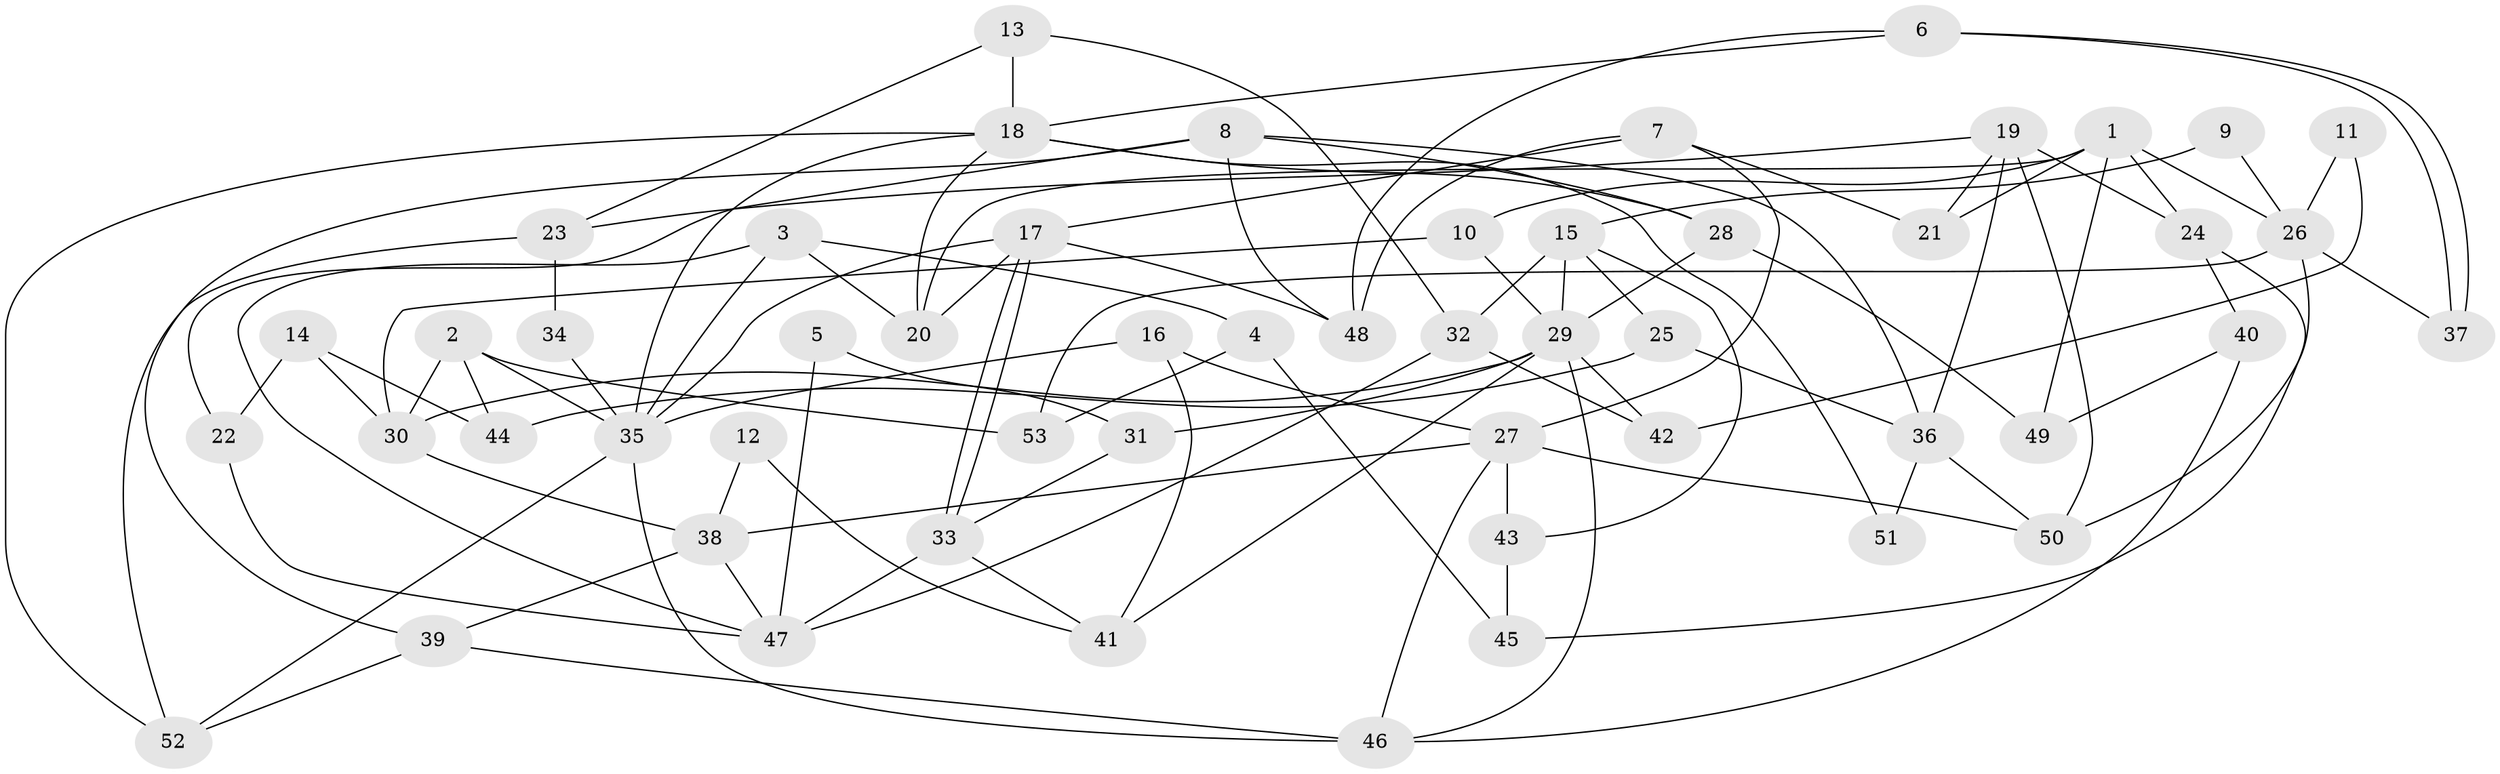// Generated by graph-tools (version 1.1) at 2025/50/03/09/25 03:50:03]
// undirected, 53 vertices, 106 edges
graph export_dot {
graph [start="1"]
  node [color=gray90,style=filled];
  1;
  2;
  3;
  4;
  5;
  6;
  7;
  8;
  9;
  10;
  11;
  12;
  13;
  14;
  15;
  16;
  17;
  18;
  19;
  20;
  21;
  22;
  23;
  24;
  25;
  26;
  27;
  28;
  29;
  30;
  31;
  32;
  33;
  34;
  35;
  36;
  37;
  38;
  39;
  40;
  41;
  42;
  43;
  44;
  45;
  46;
  47;
  48;
  49;
  50;
  51;
  52;
  53;
  1 -- 20;
  1 -- 21;
  1 -- 10;
  1 -- 24;
  1 -- 26;
  1 -- 49;
  2 -- 35;
  2 -- 30;
  2 -- 44;
  2 -- 53;
  3 -- 20;
  3 -- 35;
  3 -- 4;
  3 -- 47;
  4 -- 45;
  4 -- 53;
  5 -- 47;
  5 -- 31;
  6 -- 18;
  6 -- 37;
  6 -- 37;
  6 -- 48;
  7 -- 17;
  7 -- 48;
  7 -- 21;
  7 -- 27;
  8 -- 22;
  8 -- 48;
  8 -- 28;
  8 -- 36;
  8 -- 39;
  9 -- 15;
  9 -- 26;
  10 -- 30;
  10 -- 29;
  11 -- 26;
  11 -- 42;
  12 -- 41;
  12 -- 38;
  13 -- 18;
  13 -- 23;
  13 -- 32;
  14 -- 44;
  14 -- 30;
  14 -- 22;
  15 -- 29;
  15 -- 32;
  15 -- 25;
  15 -- 43;
  16 -- 27;
  16 -- 41;
  16 -- 35;
  17 -- 33;
  17 -- 33;
  17 -- 35;
  17 -- 20;
  17 -- 48;
  18 -- 35;
  18 -- 52;
  18 -- 20;
  18 -- 28;
  18 -- 51;
  19 -- 50;
  19 -- 24;
  19 -- 21;
  19 -- 23;
  19 -- 36;
  22 -- 47;
  23 -- 52;
  23 -- 34;
  24 -- 40;
  24 -- 45;
  25 -- 36;
  25 -- 44;
  26 -- 53;
  26 -- 37;
  26 -- 50;
  27 -- 50;
  27 -- 38;
  27 -- 43;
  27 -- 46;
  28 -- 29;
  28 -- 49;
  29 -- 30;
  29 -- 31;
  29 -- 41;
  29 -- 42;
  29 -- 46;
  30 -- 38;
  31 -- 33;
  32 -- 47;
  32 -- 42;
  33 -- 47;
  33 -- 41;
  34 -- 35;
  35 -- 46;
  35 -- 52;
  36 -- 50;
  36 -- 51;
  38 -- 39;
  38 -- 47;
  39 -- 46;
  39 -- 52;
  40 -- 49;
  40 -- 46;
  43 -- 45;
}

